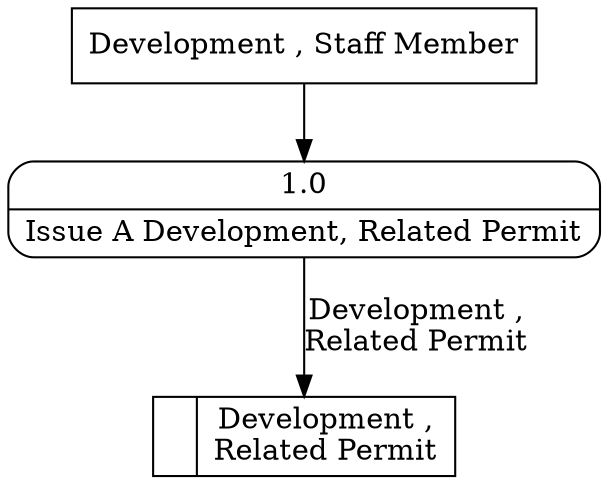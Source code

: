 digraph dfd2{ 
node[shape=record]
200 [label="<f0>  |<f1> Development ,\nRelated Permit " ];
201 [label="Development , Staff Member" shape=box];
202 [label="{<f0> 1.0|<f1> Issue A Development, Related Permit }" shape=Mrecord];
201 -> 202
202 -> 200 [label="Development ,\nRelated Permit"]
}